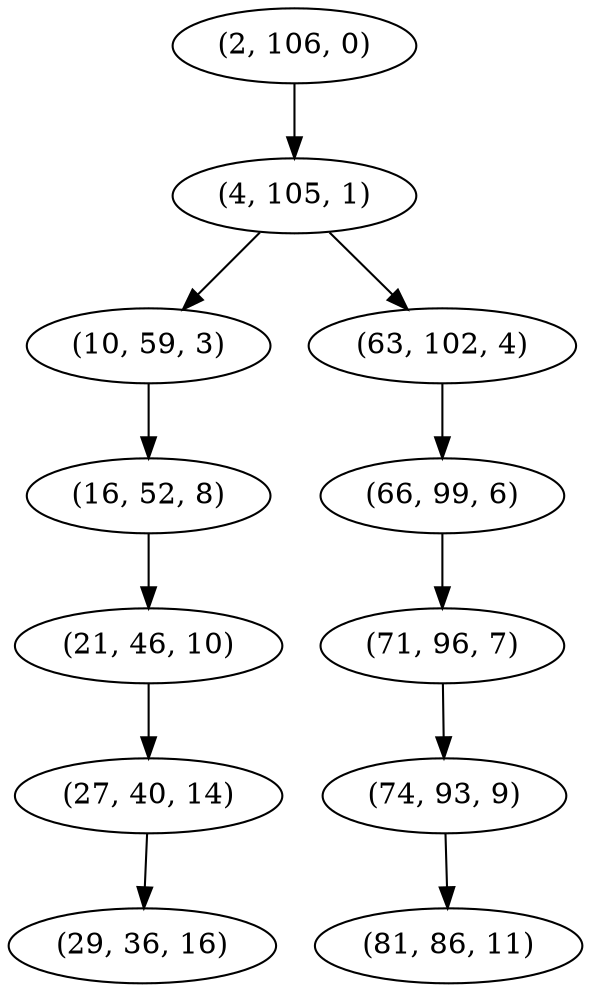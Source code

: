 digraph tree {
    "(2, 106, 0)";
    "(4, 105, 1)";
    "(10, 59, 3)";
    "(16, 52, 8)";
    "(21, 46, 10)";
    "(27, 40, 14)";
    "(29, 36, 16)";
    "(63, 102, 4)";
    "(66, 99, 6)";
    "(71, 96, 7)";
    "(74, 93, 9)";
    "(81, 86, 11)";
    "(2, 106, 0)" -> "(4, 105, 1)";
    "(4, 105, 1)" -> "(10, 59, 3)";
    "(4, 105, 1)" -> "(63, 102, 4)";
    "(10, 59, 3)" -> "(16, 52, 8)";
    "(16, 52, 8)" -> "(21, 46, 10)";
    "(21, 46, 10)" -> "(27, 40, 14)";
    "(27, 40, 14)" -> "(29, 36, 16)";
    "(63, 102, 4)" -> "(66, 99, 6)";
    "(66, 99, 6)" -> "(71, 96, 7)";
    "(71, 96, 7)" -> "(74, 93, 9)";
    "(74, 93, 9)" -> "(81, 86, 11)";
}

